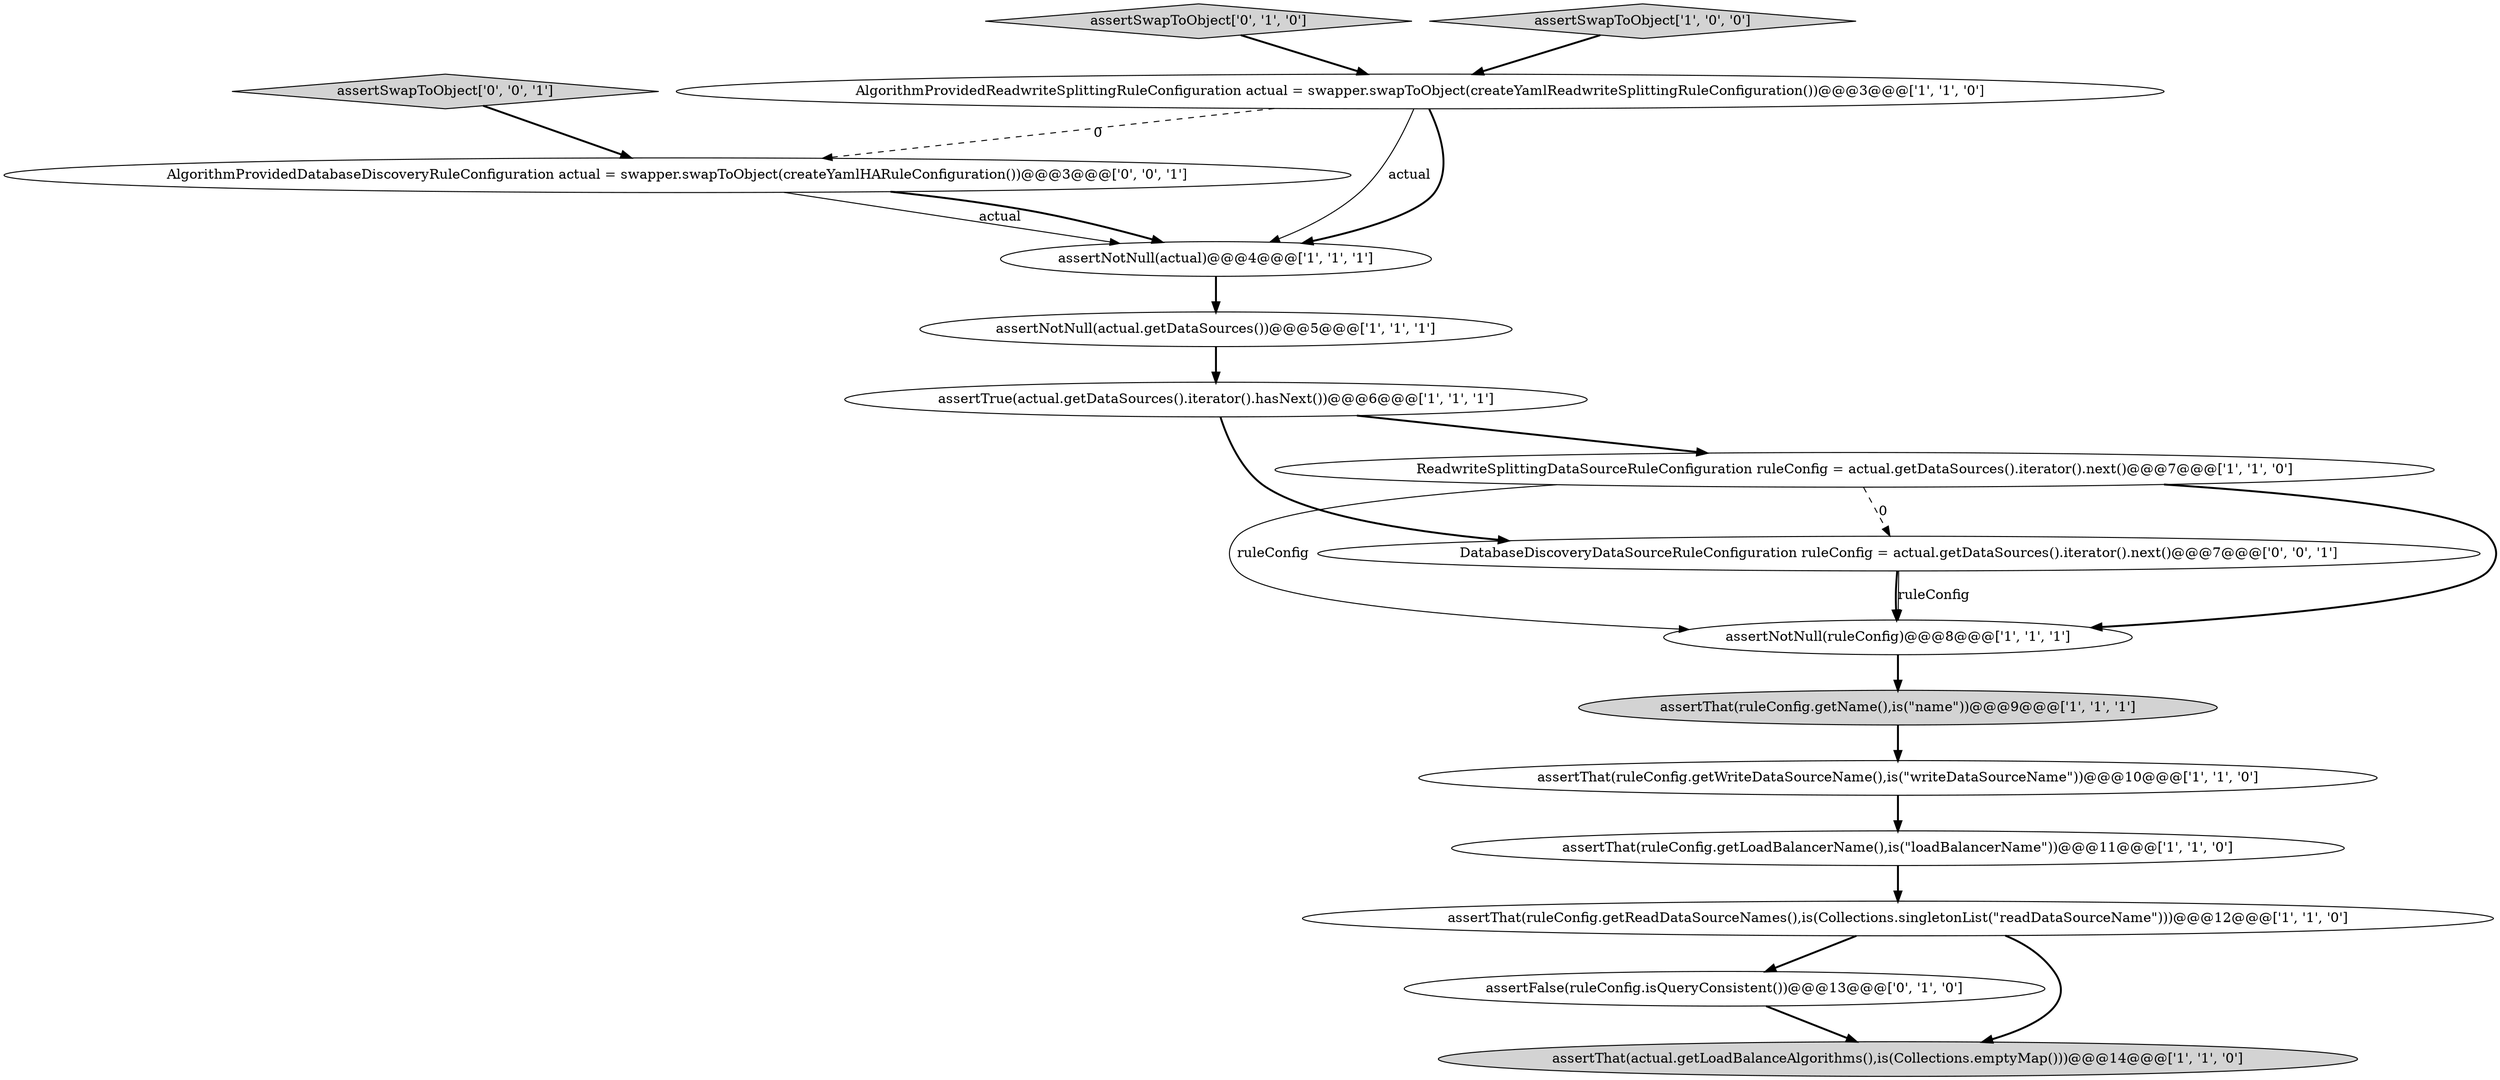 digraph {
15 [style = filled, label = "AlgorithmProvidedDatabaseDiscoveryRuleConfiguration actual = swapper.swapToObject(createYamlHARuleConfiguration())@@@3@@@['0', '0', '1']", fillcolor = white, shape = ellipse image = "AAA0AAABBB3BBB"];
16 [style = filled, label = "DatabaseDiscoveryDataSourceRuleConfiguration ruleConfig = actual.getDataSources().iterator().next()@@@7@@@['0', '0', '1']", fillcolor = white, shape = ellipse image = "AAA0AAABBB3BBB"];
13 [style = filled, label = "assertFalse(ruleConfig.isQueryConsistent())@@@13@@@['0', '1', '0']", fillcolor = white, shape = ellipse image = "AAA1AAABBB2BBB"];
11 [style = filled, label = "assertNotNull(ruleConfig)@@@8@@@['1', '1', '1']", fillcolor = white, shape = ellipse image = "AAA0AAABBB1BBB"];
3 [style = filled, label = "assertThat(ruleConfig.getLoadBalancerName(),is(\"loadBalancerName\"))@@@11@@@['1', '1', '0']", fillcolor = white, shape = ellipse image = "AAA0AAABBB1BBB"];
12 [style = filled, label = "assertSwapToObject['0', '1', '0']", fillcolor = lightgray, shape = diamond image = "AAA0AAABBB2BBB"];
7 [style = filled, label = "assertThat(actual.getLoadBalanceAlgorithms(),is(Collections.emptyMap()))@@@14@@@['1', '1', '0']", fillcolor = lightgray, shape = ellipse image = "AAA0AAABBB1BBB"];
4 [style = filled, label = "ReadwriteSplittingDataSourceRuleConfiguration ruleConfig = actual.getDataSources().iterator().next()@@@7@@@['1', '1', '0']", fillcolor = white, shape = ellipse image = "AAA0AAABBB1BBB"];
14 [style = filled, label = "assertSwapToObject['0', '0', '1']", fillcolor = lightgray, shape = diamond image = "AAA0AAABBB3BBB"];
6 [style = filled, label = "assertThat(ruleConfig.getReadDataSourceNames(),is(Collections.singletonList(\"readDataSourceName\")))@@@12@@@['1', '1', '0']", fillcolor = white, shape = ellipse image = "AAA0AAABBB1BBB"];
2 [style = filled, label = "assertThat(ruleConfig.getName(),is(\"name\"))@@@9@@@['1', '1', '1']", fillcolor = lightgray, shape = ellipse image = "AAA0AAABBB1BBB"];
10 [style = filled, label = "assertNotNull(actual)@@@4@@@['1', '1', '1']", fillcolor = white, shape = ellipse image = "AAA0AAABBB1BBB"];
8 [style = filled, label = "assertThat(ruleConfig.getWriteDataSourceName(),is(\"writeDataSourceName\"))@@@10@@@['1', '1', '0']", fillcolor = white, shape = ellipse image = "AAA0AAABBB1BBB"];
1 [style = filled, label = "assertTrue(actual.getDataSources().iterator().hasNext())@@@6@@@['1', '1', '1']", fillcolor = white, shape = ellipse image = "AAA0AAABBB1BBB"];
9 [style = filled, label = "assertNotNull(actual.getDataSources())@@@5@@@['1', '1', '1']", fillcolor = white, shape = ellipse image = "AAA0AAABBB1BBB"];
5 [style = filled, label = "AlgorithmProvidedReadwriteSplittingRuleConfiguration actual = swapper.swapToObject(createYamlReadwriteSplittingRuleConfiguration())@@@3@@@['1', '1', '0']", fillcolor = white, shape = ellipse image = "AAA0AAABBB1BBB"];
0 [style = filled, label = "assertSwapToObject['1', '0', '0']", fillcolor = lightgray, shape = diamond image = "AAA0AAABBB1BBB"];
13->7 [style = bold, label=""];
5->10 [style = solid, label="actual"];
10->9 [style = bold, label=""];
4->11 [style = bold, label=""];
4->16 [style = dashed, label="0"];
6->13 [style = bold, label=""];
5->10 [style = bold, label=""];
11->2 [style = bold, label=""];
8->3 [style = bold, label=""];
2->8 [style = bold, label=""];
3->6 [style = bold, label=""];
16->11 [style = solid, label="ruleConfig"];
12->5 [style = bold, label=""];
15->10 [style = solid, label="actual"];
4->11 [style = solid, label="ruleConfig"];
1->4 [style = bold, label=""];
6->7 [style = bold, label=""];
0->5 [style = bold, label=""];
1->16 [style = bold, label=""];
16->11 [style = bold, label=""];
9->1 [style = bold, label=""];
14->15 [style = bold, label=""];
15->10 [style = bold, label=""];
5->15 [style = dashed, label="0"];
}

